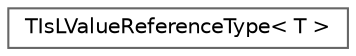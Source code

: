 digraph "Graphical Class Hierarchy"
{
 // INTERACTIVE_SVG=YES
 // LATEX_PDF_SIZE
  bgcolor="transparent";
  edge [fontname=Helvetica,fontsize=10,labelfontname=Helvetica,labelfontsize=10];
  node [fontname=Helvetica,fontsize=10,shape=box,height=0.2,width=0.4];
  rankdir="LR";
  Node0 [id="Node000000",label="TIsLValueReferenceType\< T \>",height=0.2,width=0.4,color="grey40", fillcolor="white", style="filled",URL="$d0/d37/structTIsLValueReferenceType.html",tooltip="TIsLValueReferenceType."];
}
